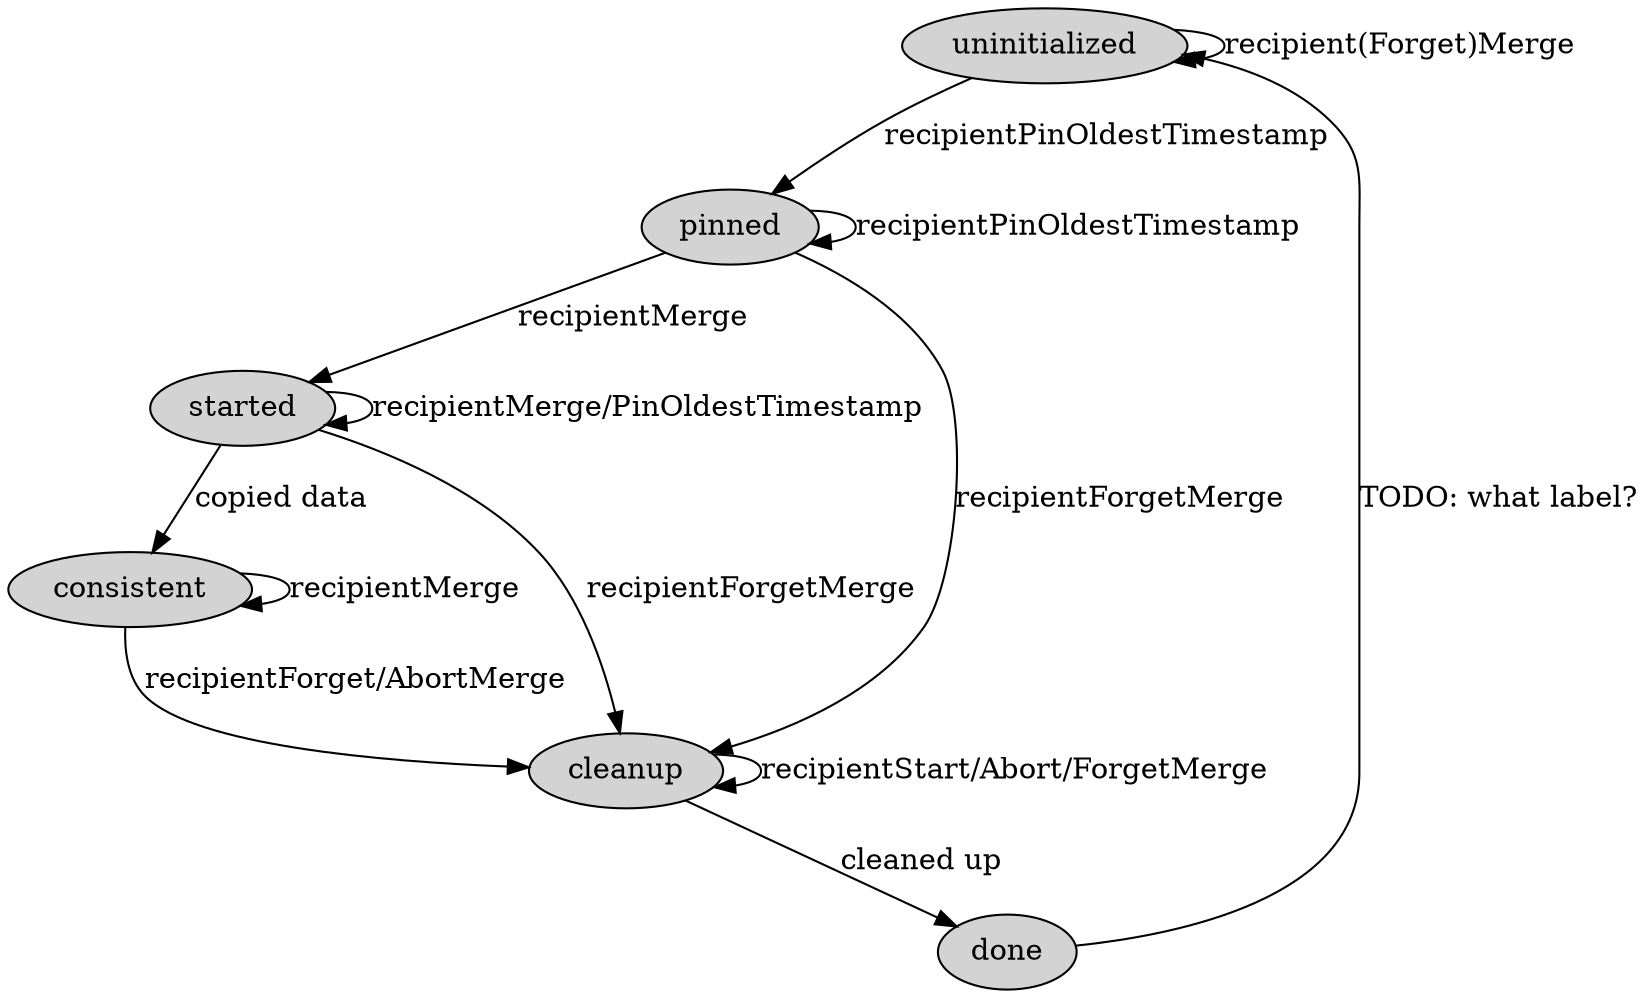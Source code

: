 digraph G {
	node [style=filled];
    b0 [label="uninitialized"];
    b5 [label="pinned"];
    b1 [label="started"];
    b2 [label="consistent"];
    b3 [label="cleanup"];
    b4 [label="done"];
    b0 -> b0 [label="recipient(Forget)Merge"];
    b0 -> b5 [label="recipientPinOldestTimestamp"];
    b5 -> b1 [label="recipientMerge"];
    b5 -> b3 [label="recipientForgetMerge"];
    b5 -> b5 [label="recipientPinOldestTimestamp"];
    b1 -> b2 [label="copied data"];
    b1 -> b1 [label="recipientMerge/PinOldestTimestamp"];
    b1 -> b3 [label="recipientForgetMerge"];
    b2 -> b3 [label="recipientForget/AbortMerge"];
    b2 -> b2 [label="recipientMerge"];
    b3 -> b3 [label="recipientStart/Abort/ForgetMerge"];
    b3 -> b4 [label="cleaned up"];
    b4 -> b0 [label="TODO: what label?"];
}
